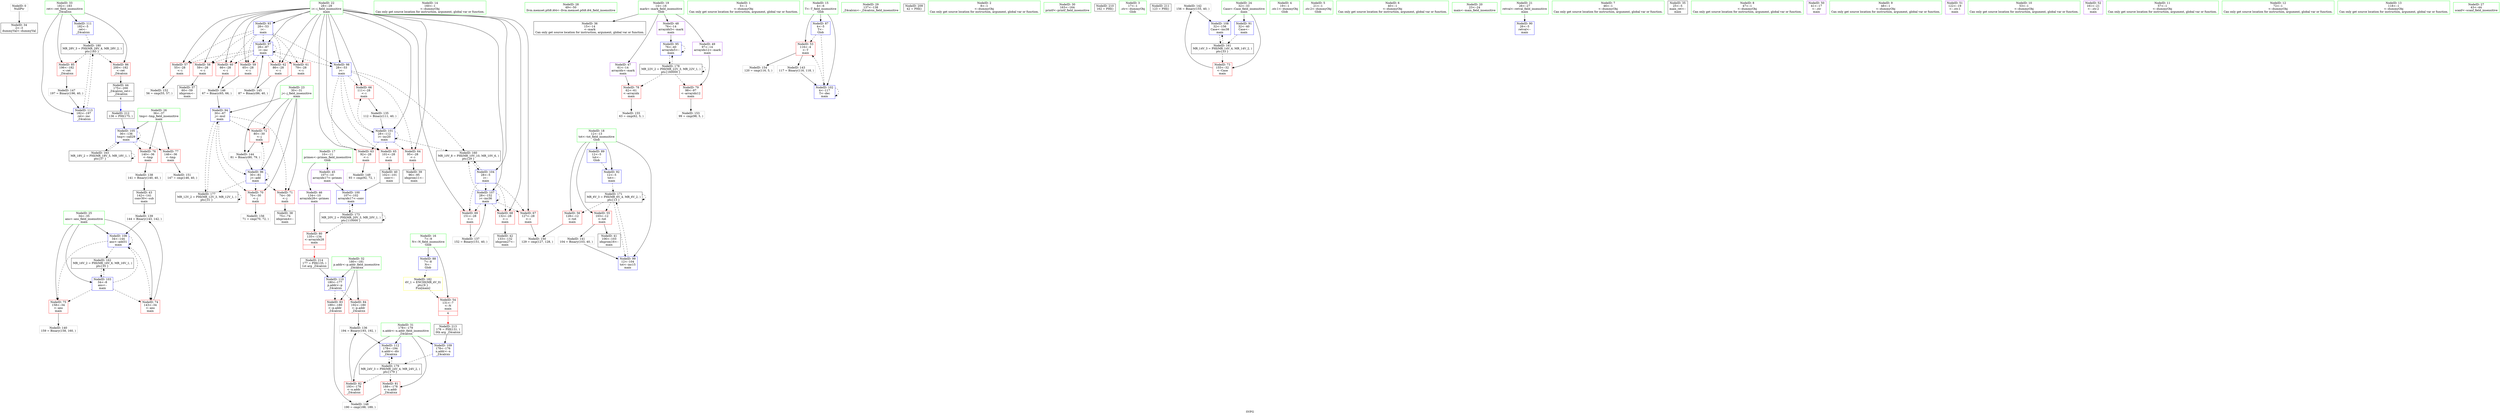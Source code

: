 digraph "SVFG" {
	label="SVFG";

	Node0x560c797d4f80 [shape=record,color=grey,label="{NodeID: 0\nNullPtr}"];
	Node0x560c797d4f80 -> Node0x560c797ef290[style=solid];
	Node0x560c79804f80 [shape=record,color=black,label="{NodeID: 180\nMR_28V_3 = PHI(MR_28V_4, MR_28V_2, )\npts\{183 \}\n}"];
	Node0x560c79804f80 -> Node0x560c797f2c80[style=dashed];
	Node0x560c79804f80 -> Node0x560c797f2d50[style=dashed];
	Node0x560c79804f80 -> Node0x560c797f4c00[style=dashed];
	Node0x560c797eff20 [shape=record,color=blue,label="{NodeID: 97\n28\<--87\ni\<--inc\nmain\n}"];
	Node0x560c797eff20 -> Node0x560c797f15c0[style=dashed];
	Node0x560c797eff20 -> Node0x560c797f1690[style=dashed];
	Node0x560c797eff20 -> Node0x560c797f1760[style=dashed];
	Node0x560c797eff20 -> Node0x560c797f1830[style=dashed];
	Node0x560c797eff20 -> Node0x560c797f1900[style=dashed];
	Node0x560c797eff20 -> Node0x560c797f19d0[style=dashed];
	Node0x560c797eff20 -> Node0x560c797eff20[style=dashed];
	Node0x560c797eff20 -> Node0x560c797efff0[style=dashed];
	Node0x560c797ee200 [shape=record,color=green,label="{NodeID: 14\n160\<--1\n\<--dummyObj\nCan only get source location for instruction, argument, global var or function.}"];
	Node0x560c797f4a60 [shape=record,color=blue,label="{NodeID: 111\n182\<--5\nret\<--\n_Z4calcxx\n}"];
	Node0x560c797f4a60 -> Node0x560c79804f80[style=dashed];
	Node0x560c797eed20 [shape=record,color=green,label="{NodeID: 28\n49\<--50\nllvm.memset.p0i8.i64\<--llvm.memset.p0i8.i64_field_insensitive\n}"];
	Node0x560c797ef970 [shape=record,color=black,label="{NodeID: 42\n133\<--132\nidxprom27\<--\nmain\n}"];
	Node0x560c797f0820 [shape=record,color=grey,label="{NodeID: 139\n144 = Binary(143, 142, )\n}"];
	Node0x560c797f0820 -> Node0x560c797f4650[style=solid];
	Node0x560c797f14f0 [shape=record,color=red,label="{NodeID: 56\n128\<--12\n\<--tot\nmain\n}"];
	Node0x560c797f14f0 -> Node0x560c797f7fd0[style=solid];
	Node0x560c797f8450 [shape=record,color=grey,label="{NodeID: 153\n99 = cmp(98, 5, )\n}"];
	Node0x560c797f2050 [shape=record,color=red,label="{NodeID: 70\n70\<--30\n\<--j\nmain\n}"];
	Node0x560c797f2050 -> Node0x560c797f88d0[style=solid];
	Node0x560c797f2bb0 [shape=record,color=red,label="{NodeID: 84\n192\<--180\n\<--p.addr\n_Z4calcxx\n}"];
	Node0x560c797f2bb0 -> Node0x560c797f62c0[style=solid];
	Node0x560c797d3a60 [shape=record,color=green,label="{NodeID: 1\n5\<--1\n\<--dummyObj\nCan only get source location for instruction, argument, global var or function.}"];
	Node0x560c797efff0 [shape=record,color=blue,label="{NodeID: 98\n28\<--53\ni\<--\nmain\n}"];
	Node0x560c797efff0 -> Node0x560c797f1aa0[style=dashed];
	Node0x560c797efff0 -> Node0x560c797f1b70[style=dashed];
	Node0x560c797efff0 -> Node0x560c797f1c40[style=dashed];
	Node0x560c797efff0 -> Node0x560c797f1d10[style=dashed];
	Node0x560c797efff0 -> Node0x560c797f0260[style=dashed];
	Node0x560c797efff0 -> Node0x560c797feb80[style=dashed];
	Node0x560c797ee290 [shape=record,color=green,label="{NodeID: 15\n4\<--6\nT\<--T_field_insensitive\nGlob }"];
	Node0x560c797ee290 -> Node0x560c797f1280[style=solid];
	Node0x560c797ee290 -> Node0x560c797f2e20[style=solid];
	Node0x560c797ee290 -> Node0x560c797f0330[style=solid];
	Node0x560c797f4b30 [shape=record,color=blue,label="{NodeID: 112\n178\<--194\nn.addr\<--div\n_Z4calcxx\n}"];
	Node0x560c797f4b30 -> Node0x560c79804a80[style=dashed];
	Node0x560c797eee20 [shape=record,color=green,label="{NodeID: 29\n137\<--138\n_Z4calcxx\<--_Z4calcxx_field_insensitive\n}"];
	Node0x560c79812810 [shape=record,color=black,label="{NodeID: 209\n42 = PHI()\n}"];
	Node0x560c797efa40 [shape=record,color=black,label="{NodeID: 43\n142\<--141\nconv30\<--sub\nmain\n}"];
	Node0x560c797efa40 -> Node0x560c797f0820[style=solid];
	Node0x560c797f09a0 [shape=record,color=grey,label="{NodeID: 140\n159 = Binary(158, 160, )\n}"];
	Node0x560c797f15c0 [shape=record,color=red,label="{NodeID: 57\n55\<--28\n\<--i\nmain\n}"];
	Node0x560c797f15c0 -> Node0x560c797f82d0[style=solid];
	Node0x560c797f85d0 [shape=record,color=grey,label="{NodeID: 154\n120 = cmp(116, 5, )\n}"];
	Node0x560c797f2120 [shape=record,color=red,label="{NodeID: 71\n74\<--30\n\<--j\nmain\n}"];
	Node0x560c797f2120 -> Node0x560c797ef630[style=solid];
	Node0x560c797f2c80 [shape=record,color=red,label="{NodeID: 85\n196\<--182\n\<--ret\n_Z4calcxx\n}"];
	Node0x560c797f2c80 -> Node0x560c797f7b50[style=solid];
	Node0x560c797d4120 [shape=record,color=green,label="{NodeID: 2\n8\<--1\n\<--dummyObj\nCan only get source location for instruction, argument, global var or function.}"];
	Node0x560c798067b0 [shape=record,color=yellow,style=double,label="{NodeID: 182\n4V_1 = ENCHI(MR_4V_0)\npts\{9 \}\nFun[main]}"];
	Node0x560c798067b0 -> Node0x560c797f1350[style=dashed];
	Node0x560c797f00c0 [shape=record,color=blue,label="{NodeID: 99\n12\<--104\ntot\<--inc15\nmain\n}"];
	Node0x560c797f00c0 -> Node0x560c79802280[style=dashed];
	Node0x560c797ee320 [shape=record,color=green,label="{NodeID: 16\n7\<--9\nN\<--N_field_insensitive\nGlob }"];
	Node0x560c797ee320 -> Node0x560c797f1350[style=solid];
	Node0x560c797ee320 -> Node0x560c797f2f20[style=solid];
	Node0x560c797f4c00 [shape=record,color=blue,label="{NodeID: 113\n182\<--197\nret\<--inc\n_Z4calcxx\n}"];
	Node0x560c797f4c00 -> Node0x560c79804f80[style=dashed];
	Node0x560c797eef20 [shape=record,color=green,label="{NodeID: 30\n163\<--164\nprintf\<--printf_field_insensitive\n}"];
	Node0x560c79812910 [shape=record,color=black,label="{NodeID: 210\n162 = PHI()\n}"];
	Node0x560c797efb10 [shape=record,color=black,label="{NodeID: 44\n175\<--200\n_Z4calcxx_ret\<--\n_Z4calcxx\n|{<s0>4}}"];
	Node0x560c797efb10:s0 -> Node0x560c79812b10[style=solid,color=blue];
	Node0x560c797f0b20 [shape=record,color=grey,label="{NodeID: 141\n104 = Binary(103, 40, )\n}"];
	Node0x560c797f0b20 -> Node0x560c797f00c0[style=solid];
	Node0x560c797f1690 [shape=record,color=red,label="{NodeID: 58\n59\<--28\n\<--i\nmain\n}"];
	Node0x560c797f1690 -> Node0x560c797ef560[style=solid];
	Node0x560c797f8750 [shape=record,color=grey,label="{NodeID: 155\n63 = cmp(62, 5, )\n}"];
	Node0x560c797f21f0 [shape=record,color=red,label="{NodeID: 72\n80\<--30\n\<--j\nmain\n}"];
	Node0x560c797f21f0 -> Node0x560c797f76d0[style=solid];
	Node0x560c797f2d50 [shape=record,color=red,label="{NodeID: 86\n200\<--182\n\<--ret\n_Z4calcxx\n}"];
	Node0x560c797f2d50 -> Node0x560c797efb10[style=solid];
	Node0x560c797d41b0 [shape=record,color=green,label="{NodeID: 3\n17\<--1\n.str\<--dummyObj\nGlob }"];
	Node0x560c797f0190 [shape=record,color=blue,label="{NodeID: 100\n107\<--102\narrayidx17\<--conv\nmain\n}"];
	Node0x560c797f0190 -> Node0x560c79802c80[style=dashed];
	Node0x560c797ee3b0 [shape=record,color=green,label="{NodeID: 17\n10\<--11\nprimes\<--primes_field_insensitive\nGlob }"];
	Node0x560c797ee3b0 -> Node0x560c797efbe0[style=solid];
	Node0x560c797ee3b0 -> Node0x560c797efcb0[style=solid];
	Node0x560c797ef020 [shape=record,color=green,label="{NodeID: 31\n178\<--179\nn.addr\<--n.addr_field_insensitive\n_Z4calcxx\n}"];
	Node0x560c797ef020 -> Node0x560c797f2940[style=solid];
	Node0x560c797ef020 -> Node0x560c797f2a10[style=solid];
	Node0x560c797ef020 -> Node0x560c797f48c0[style=solid];
	Node0x560c797ef020 -> Node0x560c797f4b30[style=solid];
	Node0x560c79812a10 [shape=record,color=black,label="{NodeID: 211\n123 = PHI()\n}"];
	Node0x560c797efbe0 [shape=record,color=purple,label="{NodeID: 45\n107\<--10\narrayidx17\<--primes\nmain\n}"];
	Node0x560c797efbe0 -> Node0x560c797f0190[style=solid];
	Node0x560c797f0ca0 [shape=record,color=grey,label="{NodeID: 142\n156 = Binary(155, 40, )\n}"];
	Node0x560c797f0ca0 -> Node0x560c797f47f0[style=solid];
	Node0x560c797f1760 [shape=record,color=red,label="{NodeID: 59\n65\<--28\n\<--i\nmain\n}"];
	Node0x560c797f1760 -> Node0x560c797f79d0[style=solid];
	Node0x560c797f88d0 [shape=record,color=grey,label="{NodeID: 156\n71 = cmp(70, 72, )\n}"];
	Node0x560c797f22c0 [shape=record,color=red,label="{NodeID: 73\n155\<--32\n\<--Case\nmain\n}"];
	Node0x560c797f22c0 -> Node0x560c797f0ca0[style=solid];
	Node0x560c797f2e20 [shape=record,color=blue,label="{NodeID: 87\n4\<--5\nT\<--\nGlob }"];
	Node0x560c797f2e20 -> Node0x560c797f1280[style=dashed];
	Node0x560c797f2e20 -> Node0x560c797f0330[style=dashed];
	Node0x560c797d3dc0 [shape=record,color=green,label="{NodeID: 4\n19\<--1\n.str.1\<--dummyObj\nGlob }"];
	Node0x560c797f0260 [shape=record,color=blue,label="{NodeID: 101\n28\<--112\ni\<--inc20\nmain\n}"];
	Node0x560c797f0260 -> Node0x560c797f1aa0[style=dashed];
	Node0x560c797f0260 -> Node0x560c797f1b70[style=dashed];
	Node0x560c797f0260 -> Node0x560c797f1c40[style=dashed];
	Node0x560c797f0260 -> Node0x560c797f1d10[style=dashed];
	Node0x560c797f0260 -> Node0x560c797f0260[style=dashed];
	Node0x560c797f0260 -> Node0x560c797feb80[style=dashed];
	Node0x560c797ee440 [shape=record,color=green,label="{NodeID: 18\n12\<--13\ntot\<--tot_field_insensitive\nGlob }"];
	Node0x560c797ee440 -> Node0x560c797f1420[style=solid];
	Node0x560c797ee440 -> Node0x560c797f14f0[style=solid];
	Node0x560c797ee440 -> Node0x560c797f3020[style=solid];
	Node0x560c797ee440 -> Node0x560c797f32c0[style=solid];
	Node0x560c797ee440 -> Node0x560c797f00c0[style=solid];
	Node0x560c797ef0f0 [shape=record,color=green,label="{NodeID: 32\n180\<--181\np.addr\<--p.addr_field_insensitive\n_Z4calcxx\n}"];
	Node0x560c797ef0f0 -> Node0x560c797f2ae0[style=solid];
	Node0x560c797ef0f0 -> Node0x560c797f2bb0[style=solid];
	Node0x560c797ef0f0 -> Node0x560c797f4990[style=solid];
	Node0x560c79812b10 [shape=record,color=black,label="{NodeID: 212\n136 = PHI(175, )\n}"];
	Node0x560c79812b10 -> Node0x560c797f05a0[style=solid];
	Node0x560c797efcb0 [shape=record,color=purple,label="{NodeID: 46\n134\<--10\narrayidx28\<--primes\nmain\n}"];
	Node0x560c797efcb0 -> Node0x560c797f2870[style=solid];
	Node0x560c797f7590 [shape=record,color=grey,label="{NodeID: 143\n117 = Binary(116, 118, )\n}"];
	Node0x560c797f7590 -> Node0x560c797f0330[style=solid];
	Node0x560c797f1830 [shape=record,color=red,label="{NodeID: 60\n66\<--28\n\<--i\nmain\n}"];
	Node0x560c797f1830 -> Node0x560c797f79d0[style=solid];
	Node0x560c797f2390 [shape=record,color=red,label="{NodeID: 74\n143\<--34\n\<--ans\nmain\n}"];
	Node0x560c797f2390 -> Node0x560c797f0820[style=solid];
	Node0x560c79802280 [shape=record,color=black,label="{NodeID: 171\nMR_6V_3 = PHI(MR_6V_4, MR_6V_2, )\npts\{13 \}\n}"];
	Node0x560c79802280 -> Node0x560c797f1420[style=dashed];
	Node0x560c79802280 -> Node0x560c797f14f0[style=dashed];
	Node0x560c79802280 -> Node0x560c797f00c0[style=dashed];
	Node0x560c79802280 -> Node0x560c79802280[style=dashed];
	Node0x560c797f2f20 [shape=record,color=blue,label="{NodeID: 88\n7\<--8\nN\<--\nGlob }"];
	Node0x560c797f2f20 -> Node0x560c798067b0[style=dashed];
	Node0x560c797d3e50 [shape=record,color=green,label="{NodeID: 5\n21\<--1\n.str.2\<--dummyObj\nGlob }"];
	Node0x560c797f0330 [shape=record,color=blue,label="{NodeID: 102\n4\<--117\nT\<--dec\nmain\n}"];
	Node0x560c797f0330 -> Node0x560c797f1280[style=dashed];
	Node0x560c797f0330 -> Node0x560c797f0330[style=dashed];
	Node0x560c797ee540 [shape=record,color=green,label="{NodeID: 19\n14\<--16\nmark\<--mark_field_insensitive\nGlob }"];
	Node0x560c797ee540 -> Node0x560c797ef460[style=solid];
	Node0x560c797ee540 -> Node0x560c797efd80[style=solid];
	Node0x560c797ee540 -> Node0x560c797f0e70[style=solid];
	Node0x560c797ee540 -> Node0x560c797f0f40[style=solid];
	Node0x560c797ef1c0 [shape=record,color=green,label="{NodeID: 33\n182\<--183\nret\<--ret_field_insensitive\n_Z4calcxx\n}"];
	Node0x560c797ef1c0 -> Node0x560c797f2c80[style=solid];
	Node0x560c797ef1c0 -> Node0x560c797f2d50[style=solid];
	Node0x560c797ef1c0 -> Node0x560c797f4a60[style=solid];
	Node0x560c797ef1c0 -> Node0x560c797f4c00[style=solid];
	Node0x560c79813190 [shape=record,color=black,label="{NodeID: 213\n176 = PHI(131, )\n0th arg _Z4calcxx }"];
	Node0x560c79813190 -> Node0x560c797f48c0[style=solid];
	Node0x560c797efd80 [shape=record,color=purple,label="{NodeID: 47\n61\<--14\narrayidx\<--mark\nmain\n}"];
	Node0x560c797efd80 -> Node0x560c797f26d0[style=solid];
	Node0x560c797f76d0 [shape=record,color=grey,label="{NodeID: 144\n81 = Binary(80, 79, )\n}"];
	Node0x560c797f76d0 -> Node0x560c797efe50[style=solid];
	Node0x560c797f1900 [shape=record,color=red,label="{NodeID: 61\n79\<--28\n\<--i\nmain\n}"];
	Node0x560c797f1900 -> Node0x560c797f76d0[style=solid];
	Node0x560c797f2460 [shape=record,color=red,label="{NodeID: 75\n158\<--34\n\<--ans\nmain\n}"];
	Node0x560c797f2460 -> Node0x560c797f09a0[style=solid];
	Node0x560c797f3020 [shape=record,color=blue,label="{NodeID: 89\n12\<--5\ntot\<--\nGlob }"];
	Node0x560c797f3020 -> Node0x560c797f32c0[style=dashed];
	Node0x560c797d3ee0 [shape=record,color=green,label="{NodeID: 6\n40\<--1\n\<--dummyObj\nCan only get source location for instruction, argument, global var or function.}"];
	Node0x560c797f0400 [shape=record,color=blue,label="{NodeID: 103\n34\<--8\nans\<--\nmain\n}"];
	Node0x560c797f0400 -> Node0x560c797f2390[style=dashed];
	Node0x560c797f0400 -> Node0x560c797f2460[style=dashed];
	Node0x560c797f0400 -> Node0x560c797f4650[style=dashed];
	Node0x560c797f0400 -> Node0x560c797ff580[style=dashed];
	Node0x560c797ee640 [shape=record,color=green,label="{NodeID: 20\n23\<--24\nmain\<--main_field_insensitive\n}"];
	Node0x560c797ef290 [shape=record,color=black,label="{NodeID: 34\n2\<--3\ndummyVal\<--dummyVal\n}"];
	Node0x560c79813290 [shape=record,color=black,label="{NodeID: 214\n177 = PHI(135, )\n1st arg _Z4calcxx }"];
	Node0x560c79813290 -> Node0x560c797f4990[style=solid];
	Node0x560c797f0e70 [shape=record,color=purple,label="{NodeID: 48\n76\<--14\narrayidx5\<--mark\nmain\n}"];
	Node0x560c797f0e70 -> Node0x560c797f3530[style=solid];
	Node0x560c797f7850 [shape=record,color=grey,label="{NodeID: 145\n87 = Binary(86, 40, )\n}"];
	Node0x560c797f7850 -> Node0x560c797eff20[style=solid];
	Node0x560c797f19d0 [shape=record,color=red,label="{NodeID: 62\n86\<--28\n\<--i\nmain\n}"];
	Node0x560c797f19d0 -> Node0x560c797f7850[style=solid];
	Node0x560c797f2530 [shape=record,color=red,label="{NodeID: 76\n140\<--36\n\<--tmp\nmain\n}"];
	Node0x560c797f2530 -> Node0x560c797f06a0[style=solid];
	Node0x560c79802c80 [shape=record,color=black,label="{NodeID: 173\nMR_20V_2 = PHI(MR_20V_3, MR_20V_1, )\npts\{110000 \}\n}"];
	Node0x560c79802c80 -> Node0x560c797f2870[style=dashed];
	Node0x560c79802c80 -> Node0x560c797f0190[style=dashed];
	Node0x560c79802c80 -> Node0x560c79802c80[style=dashed];
	Node0x560c797f3120 [shape=record,color=blue,label="{NodeID: 90\n26\<--5\nretval\<--\nmain\n}"];
	Node0x560c797d3790 [shape=record,color=green,label="{NodeID: 7\n46\<--1\n\<--dummyObj\nCan only get source location for instruction, argument, global var or function.}"];
	Node0x560c797f04d0 [shape=record,color=blue,label="{NodeID: 104\n28\<--5\ni\<--\nmain\n}"];
	Node0x560c797f04d0 -> Node0x560c797f1de0[style=dashed];
	Node0x560c797f04d0 -> Node0x560c797f1eb0[style=dashed];
	Node0x560c797f04d0 -> Node0x560c797f1f80[style=dashed];
	Node0x560c797f04d0 -> Node0x560c797f4720[style=dashed];
	Node0x560c797f04d0 -> Node0x560c797feb80[style=dashed];
	Node0x560c797ee740 [shape=record,color=green,label="{NodeID: 21\n26\<--27\nretval\<--retval_field_insensitive\nmain\n}"];
	Node0x560c797ee740 -> Node0x560c797f3120[style=solid];
	Node0x560c797ef390 [shape=record,color=black,label="{NodeID: 35\n25\<--5\nmain_ret\<--\nmain\n}"];
	Node0x560c797f0f40 [shape=record,color=purple,label="{NodeID: 49\n97\<--14\narrayidx12\<--mark\nmain\n}"];
	Node0x560c797f0f40 -> Node0x560c797f27a0[style=solid];
	Node0x560c797f79d0 [shape=record,color=grey,label="{NodeID: 146\n67 = Binary(65, 66, )\n}"];
	Node0x560c797f79d0 -> Node0x560c797f3460[style=solid];
	Node0x560c797f1aa0 [shape=record,color=red,label="{NodeID: 63\n92\<--28\n\<--i\nmain\n}"];
	Node0x560c797f1aa0 -> Node0x560c797f7e50[style=solid];
	Node0x560c797feb80 [shape=record,color=black,label="{NodeID: 160\nMR_10V_8 = PHI(MR_10V_10, MR_10V_6, )\npts\{29 \}\n}"];
	Node0x560c797feb80 -> Node0x560c797f04d0[style=dashed];
	Node0x560c797f2600 [shape=record,color=red,label="{NodeID: 77\n146\<--36\n\<--tmp\nmain\n}"];
	Node0x560c797f2600 -> Node0x560c797f8150[style=solid];
	Node0x560c797f31f0 [shape=record,color=blue,label="{NodeID: 91\n32\<--40\nCase\<--\nmain\n}"];
	Node0x560c797f31f0 -> Node0x560c797ff080[style=dashed];
	Node0x560c797d3820 [shape=record,color=green,label="{NodeID: 8\n47\<--1\n\<--dummyObj\nCan only get source location for instruction, argument, global var or function.}"];
	Node0x560c797f05a0 [shape=record,color=blue,label="{NodeID: 105\n36\<--136\ntmp\<--call29\nmain\n}"];
	Node0x560c797f05a0 -> Node0x560c797f2530[style=dashed];
	Node0x560c797f05a0 -> Node0x560c797f2600[style=dashed];
	Node0x560c797f05a0 -> Node0x560c797f05a0[style=dashed];
	Node0x560c797f05a0 -> Node0x560c797ffa80[style=dashed];
	Node0x560c797ee810 [shape=record,color=green,label="{NodeID: 22\n28\<--29\ni\<--i_field_insensitive\nmain\n}"];
	Node0x560c797ee810 -> Node0x560c797f15c0[style=solid];
	Node0x560c797ee810 -> Node0x560c797f1690[style=solid];
	Node0x560c797ee810 -> Node0x560c797f1760[style=solid];
	Node0x560c797ee810 -> Node0x560c797f1830[style=solid];
	Node0x560c797ee810 -> Node0x560c797f1900[style=solid];
	Node0x560c797ee810 -> Node0x560c797f19d0[style=solid];
	Node0x560c797ee810 -> Node0x560c797f1aa0[style=solid];
	Node0x560c797ee810 -> Node0x560c797f1b70[style=solid];
	Node0x560c797ee810 -> Node0x560c797f1c40[style=solid];
	Node0x560c797ee810 -> Node0x560c797f1d10[style=solid];
	Node0x560c797ee810 -> Node0x560c797f1de0[style=solid];
	Node0x560c797ee810 -> Node0x560c797f1eb0[style=solid];
	Node0x560c797ee810 -> Node0x560c797f1f80[style=solid];
	Node0x560c797ee810 -> Node0x560c797f3390[style=solid];
	Node0x560c797ee810 -> Node0x560c797eff20[style=solid];
	Node0x560c797ee810 -> Node0x560c797efff0[style=solid];
	Node0x560c797ee810 -> Node0x560c797f0260[style=solid];
	Node0x560c797ee810 -> Node0x560c797f04d0[style=solid];
	Node0x560c797ee810 -> Node0x560c797f4720[style=solid];
	Node0x560c797ef460 [shape=record,color=black,label="{NodeID: 36\n15\<--14\n\<--mark\nCan only get source location for instruction, argument, global var or function.}"];
	Node0x560c797f1010 [shape=record,color=purple,label="{NodeID: 50\n41\<--17\n\<--.str\nmain\n}"];
	Node0x560c797f7b50 [shape=record,color=grey,label="{NodeID: 147\n197 = Binary(196, 40, )\n}"];
	Node0x560c797f7b50 -> Node0x560c797f4c00[style=solid];
	Node0x560c797f1b70 [shape=record,color=red,label="{NodeID: 64\n95\<--28\n\<--i\nmain\n}"];
	Node0x560c797f1b70 -> Node0x560c797ef700[style=solid];
	Node0x560c797ff080 [shape=record,color=black,label="{NodeID: 161\nMR_14V_3 = PHI(MR_14V_4, MR_14V_2, )\npts\{33 \}\n}"];
	Node0x560c797ff080 -> Node0x560c797f22c0[style=dashed];
	Node0x560c797ff080 -> Node0x560c797f47f0[style=dashed];
	Node0x560c797f26d0 [shape=record,color=red,label="{NodeID: 78\n62\<--61\n\<--arrayidx\nmain\n}"];
	Node0x560c797f26d0 -> Node0x560c797f8750[style=solid];
	Node0x560c797f32c0 [shape=record,color=blue,label="{NodeID: 92\n12\<--5\ntot\<--\nmain\n}"];
	Node0x560c797f32c0 -> Node0x560c79802280[style=dashed];
	Node0x560c797d38b0 [shape=record,color=green,label="{NodeID: 9\n48\<--1\n\<--dummyObj\nCan only get source location for instruction, argument, global var or function.}"];
	Node0x560c797f4650 [shape=record,color=blue,label="{NodeID: 106\n34\<--144\nans\<--add31\nmain\n}"];
	Node0x560c797f4650 -> Node0x560c797f2390[style=dashed];
	Node0x560c797f4650 -> Node0x560c797f2460[style=dashed];
	Node0x560c797f4650 -> Node0x560c797f4650[style=dashed];
	Node0x560c797f4650 -> Node0x560c797ff580[style=dashed];
	Node0x560c797ee8e0 [shape=record,color=green,label="{NodeID: 23\n30\<--31\nj\<--j_field_insensitive\nmain\n}"];
	Node0x560c797ee8e0 -> Node0x560c797f2050[style=solid];
	Node0x560c797ee8e0 -> Node0x560c797f2120[style=solid];
	Node0x560c797ee8e0 -> Node0x560c797f21f0[style=solid];
	Node0x560c797ee8e0 -> Node0x560c797f3460[style=solid];
	Node0x560c797ee8e0 -> Node0x560c797efe50[style=solid];
	Node0x560c797ef560 [shape=record,color=black,label="{NodeID: 37\n60\<--59\nidxprom\<--\nmain\n}"];
	Node0x560c797f10e0 [shape=record,color=purple,label="{NodeID: 51\n122\<--19\n\<--.str.1\nmain\n}"];
	Node0x560c797f7cd0 [shape=record,color=grey,label="{NodeID: 148\n190 = cmp(188, 189, )\n}"];
	Node0x560c797f1c40 [shape=record,color=red,label="{NodeID: 65\n101\<--28\n\<--i\nmain\n}"];
	Node0x560c797f1c40 -> Node0x560c797ef7d0[style=solid];
	Node0x560c797ff580 [shape=record,color=black,label="{NodeID: 162\nMR_16V_2 = PHI(MR_16V_6, MR_16V_1, )\npts\{35 \}\n}"];
	Node0x560c797ff580 -> Node0x560c797f0400[style=dashed];
	Node0x560c797f27a0 [shape=record,color=red,label="{NodeID: 79\n98\<--97\n\<--arrayidx12\nmain\n}"];
	Node0x560c797f27a0 -> Node0x560c797f8450[style=solid];
	Node0x560c797f3390 [shape=record,color=blue,label="{NodeID: 93\n28\<--53\ni\<--\nmain\n}"];
	Node0x560c797f3390 -> Node0x560c797f15c0[style=dashed];
	Node0x560c797f3390 -> Node0x560c797f1690[style=dashed];
	Node0x560c797f3390 -> Node0x560c797f1760[style=dashed];
	Node0x560c797f3390 -> Node0x560c797f1830[style=dashed];
	Node0x560c797f3390 -> Node0x560c797f1900[style=dashed];
	Node0x560c797f3390 -> Node0x560c797f19d0[style=dashed];
	Node0x560c797f3390 -> Node0x560c797eff20[style=dashed];
	Node0x560c797f3390 -> Node0x560c797efff0[style=dashed];
	Node0x560c797d3940 [shape=record,color=green,label="{NodeID: 10\n53\<--1\n\<--dummyObj\nCan only get source location for instruction, argument, global var or function.}"];
	Node0x560c797f4720 [shape=record,color=blue,label="{NodeID: 107\n28\<--152\ni\<--inc36\nmain\n}"];
	Node0x560c797f4720 -> Node0x560c797f1de0[style=dashed];
	Node0x560c797f4720 -> Node0x560c797f1eb0[style=dashed];
	Node0x560c797f4720 -> Node0x560c797f1f80[style=dashed];
	Node0x560c797f4720 -> Node0x560c797f4720[style=dashed];
	Node0x560c797f4720 -> Node0x560c797feb80[style=dashed];
	Node0x560c797ee9b0 [shape=record,color=green,label="{NodeID: 24\n32\<--33\nCase\<--Case_field_insensitive\nmain\n}"];
	Node0x560c797ee9b0 -> Node0x560c797f22c0[style=solid];
	Node0x560c797ee9b0 -> Node0x560c797f31f0[style=solid];
	Node0x560c797ee9b0 -> Node0x560c797f47f0[style=solid];
	Node0x560c797ef630 [shape=record,color=black,label="{NodeID: 38\n75\<--74\nidxprom4\<--\nmain\n}"];
	Node0x560c797f6140 [shape=record,color=grey,label="{NodeID: 135\n112 = Binary(111, 40, )\n}"];
	Node0x560c797f6140 -> Node0x560c797f0260[style=solid];
	Node0x560c797f11b0 [shape=record,color=purple,label="{NodeID: 52\n161\<--21\n\<--.str.2\nmain\n}"];
	Node0x560c797f7e50 [shape=record,color=grey,label="{NodeID: 149\n93 = cmp(92, 72, )\n}"];
	Node0x560c797f1d10 [shape=record,color=red,label="{NodeID: 66\n111\<--28\n\<--i\nmain\n}"];
	Node0x560c797f1d10 -> Node0x560c797f6140[style=solid];
	Node0x560c797ffa80 [shape=record,color=black,label="{NodeID: 163\nMR_18V_2 = PHI(MR_18V_5, MR_18V_1, )\npts\{37 \}\n}"];
	Node0x560c797ffa80 -> Node0x560c797f05a0[style=dashed];
	Node0x560c797ffa80 -> Node0x560c797ffa80[style=dashed];
	Node0x560c797f2870 [shape=record,color=red,label="{NodeID: 80\n135\<--134\n\<--arrayidx28\nmain\n|{<s0>4}}"];
	Node0x560c797f2870:s0 -> Node0x560c79813290[style=solid,color=red];
	Node0x560c79804080 [shape=record,color=black,label="{NodeID: 177\nMR_12V_2 = PHI(MR_12V_3, MR_12V_1, )\npts\{31 \}\n}"];
	Node0x560c79804080 -> Node0x560c797f3460[style=dashed];
	Node0x560c79804080 -> Node0x560c79804080[style=dashed];
	Node0x560c797f3460 [shape=record,color=blue,label="{NodeID: 94\n30\<--67\nj\<--mul\nmain\n}"];
	Node0x560c797f3460 -> Node0x560c797f2050[style=dashed];
	Node0x560c797f3460 -> Node0x560c797f2120[style=dashed];
	Node0x560c797f3460 -> Node0x560c797f21f0[style=dashed];
	Node0x560c797f3460 -> Node0x560c797efe50[style=dashed];
	Node0x560c797f3460 -> Node0x560c79804080[style=dashed];
	Node0x560c797ee050 [shape=record,color=green,label="{NodeID: 11\n57\<--1\n\<--dummyObj\nCan only get source location for instruction, argument, global var or function.}"];
	Node0x560c797f47f0 [shape=record,color=blue,label="{NodeID: 108\n32\<--156\nCase\<--inc38\nmain\n}"];
	Node0x560c797f47f0 -> Node0x560c797ff080[style=dashed];
	Node0x560c797eea80 [shape=record,color=green,label="{NodeID: 25\n34\<--35\nans\<--ans_field_insensitive\nmain\n}"];
	Node0x560c797eea80 -> Node0x560c797f2390[style=solid];
	Node0x560c797eea80 -> Node0x560c797f2460[style=solid];
	Node0x560c797eea80 -> Node0x560c797f0400[style=solid];
	Node0x560c797eea80 -> Node0x560c797f4650[style=solid];
	Node0x560c797ef700 [shape=record,color=black,label="{NodeID: 39\n96\<--95\nidxprom11\<--\nmain\n}"];
	Node0x560c797f62c0 [shape=record,color=grey,label="{NodeID: 136\n194 = Binary(193, 192, )\n}"];
	Node0x560c797f62c0 -> Node0x560c797f4b30[style=solid];
	Node0x560c797f1280 [shape=record,color=red,label="{NodeID: 53\n116\<--4\n\<--T\nmain\n}"];
	Node0x560c797f1280 -> Node0x560c797f7590[style=solid];
	Node0x560c797f1280 -> Node0x560c797f85d0[style=solid];
	Node0x560c797f7fd0 [shape=record,color=grey,label="{NodeID: 150\n129 = cmp(127, 128, )\n}"];
	Node0x560c797f1de0 [shape=record,color=red,label="{NodeID: 67\n127\<--28\n\<--i\nmain\n}"];
	Node0x560c797f1de0 -> Node0x560c797f7fd0[style=solid];
	Node0x560c797f2940 [shape=record,color=red,label="{NodeID: 81\n188\<--178\n\<--n.addr\n_Z4calcxx\n}"];
	Node0x560c797f2940 -> Node0x560c797f7cd0[style=solid];
	Node0x560c79804580 [shape=record,color=black,label="{NodeID: 178\nMR_22V_2 = PHI(MR_22V_3, MR_22V_1, )\npts\{160000 \}\n}"];
	Node0x560c79804580 -> Node0x560c797f26d0[style=dashed];
	Node0x560c79804580 -> Node0x560c797f27a0[style=dashed];
	Node0x560c79804580 -> Node0x560c797f3530[style=dashed];
	Node0x560c79804580 -> Node0x560c79804580[style=dashed];
	Node0x560c797f3530 [shape=record,color=blue,label="{NodeID: 95\n76\<--40\narrayidx5\<--\nmain\n}"];
	Node0x560c797f3530 -> Node0x560c797f3530[style=dashed];
	Node0x560c797f3530 -> Node0x560c79804580[style=dashed];
	Node0x560c797ee0e0 [shape=record,color=green,label="{NodeID: 12\n72\<--1\n\<--dummyObj\nCan only get source location for instruction, argument, global var or function.}"];
	Node0x560c797f48c0 [shape=record,color=blue,label="{NodeID: 109\n178\<--176\nn.addr\<--n\n_Z4calcxx\n}"];
	Node0x560c797f48c0 -> Node0x560c79804a80[style=dashed];
	Node0x560c797eeb50 [shape=record,color=green,label="{NodeID: 26\n36\<--37\ntmp\<--tmp_field_insensitive\nmain\n}"];
	Node0x560c797eeb50 -> Node0x560c797f2530[style=solid];
	Node0x560c797eeb50 -> Node0x560c797f2600[style=solid];
	Node0x560c797eeb50 -> Node0x560c797f05a0[style=solid];
	Node0x560c797ef7d0 [shape=record,color=black,label="{NodeID: 40\n102\<--101\nconv\<--\nmain\n}"];
	Node0x560c797ef7d0 -> Node0x560c797f0190[style=solid];
	Node0x560c797f6440 [shape=record,color=grey,label="{NodeID: 137\n152 = Binary(151, 40, )\n}"];
	Node0x560c797f6440 -> Node0x560c797f4720[style=solid];
	Node0x560c797f1350 [shape=record,color=red,label="{NodeID: 54\n131\<--7\n\<--N\nmain\n|{<s0>4}}"];
	Node0x560c797f1350:s0 -> Node0x560c79813190[style=solid,color=red];
	Node0x560c797f8150 [shape=record,color=grey,label="{NodeID: 151\n147 = cmp(146, 40, )\n}"];
	Node0x560c797f1eb0 [shape=record,color=red,label="{NodeID: 68\n132\<--28\n\<--i\nmain\n}"];
	Node0x560c797f1eb0 -> Node0x560c797ef970[style=solid];
	Node0x560c797f2a10 [shape=record,color=red,label="{NodeID: 82\n193\<--178\n\<--n.addr\n_Z4calcxx\n}"];
	Node0x560c797f2a10 -> Node0x560c797f62c0[style=solid];
	Node0x560c79804a80 [shape=record,color=black,label="{NodeID: 179\nMR_24V_3 = PHI(MR_24V_4, MR_24V_2, )\npts\{179 \}\n}"];
	Node0x560c79804a80 -> Node0x560c797f2940[style=dashed];
	Node0x560c79804a80 -> Node0x560c797f2a10[style=dashed];
	Node0x560c79804a80 -> Node0x560c797f4b30[style=dashed];
	Node0x560c797efe50 [shape=record,color=blue,label="{NodeID: 96\n30\<--81\nj\<--add\nmain\n}"];
	Node0x560c797efe50 -> Node0x560c797f2050[style=dashed];
	Node0x560c797efe50 -> Node0x560c797f2120[style=dashed];
	Node0x560c797efe50 -> Node0x560c797f21f0[style=dashed];
	Node0x560c797efe50 -> Node0x560c797efe50[style=dashed];
	Node0x560c797efe50 -> Node0x560c79804080[style=dashed];
	Node0x560c797ee170 [shape=record,color=green,label="{NodeID: 13\n118\<--1\n\<--dummyObj\nCan only get source location for instruction, argument, global var or function.}"];
	Node0x560c797f4990 [shape=record,color=blue,label="{NodeID: 110\n180\<--177\np.addr\<--p\n_Z4calcxx\n}"];
	Node0x560c797f4990 -> Node0x560c797f2ae0[style=dashed];
	Node0x560c797f4990 -> Node0x560c797f2bb0[style=dashed];
	Node0x560c797eec20 [shape=record,color=green,label="{NodeID: 27\n43\<--44\nscanf\<--scanf_field_insensitive\n}"];
	Node0x560c797ef8a0 [shape=record,color=black,label="{NodeID: 41\n106\<--103\nidxprom16\<--\nmain\n}"];
	Node0x560c797f06a0 [shape=record,color=grey,label="{NodeID: 138\n141 = Binary(140, 40, )\n}"];
	Node0x560c797f06a0 -> Node0x560c797efa40[style=solid];
	Node0x560c797f1420 [shape=record,color=red,label="{NodeID: 55\n103\<--12\n\<--tot\nmain\n}"];
	Node0x560c797f1420 -> Node0x560c797ef8a0[style=solid];
	Node0x560c797f1420 -> Node0x560c797f0b20[style=solid];
	Node0x560c797f82d0 [shape=record,color=grey,label="{NodeID: 152\n56 = cmp(55, 57, )\n}"];
	Node0x560c797f1f80 [shape=record,color=red,label="{NodeID: 69\n151\<--28\n\<--i\nmain\n}"];
	Node0x560c797f1f80 -> Node0x560c797f6440[style=solid];
	Node0x560c797f2ae0 [shape=record,color=red,label="{NodeID: 83\n189\<--180\n\<--p.addr\n_Z4calcxx\n}"];
	Node0x560c797f2ae0 -> Node0x560c797f7cd0[style=solid];
}
